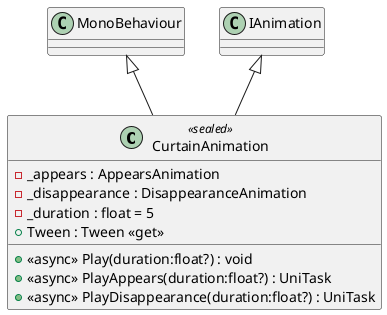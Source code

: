 @startuml
class CurtainAnimation <<sealed>> {
    - _appears : AppearsAnimation
    - _disappearance : DisappearanceAnimation
    - _duration : float = 5
    + Tween : Tween <<get>>
    + <<async>> Play(duration:float?) : void
    + <<async>> PlayAppears(duration:float?) : UniTask
    + <<async>> PlayDisappearance(duration:float?) : UniTask
}
MonoBehaviour <|-- CurtainAnimation
IAnimation <|-- CurtainAnimation
@enduml
